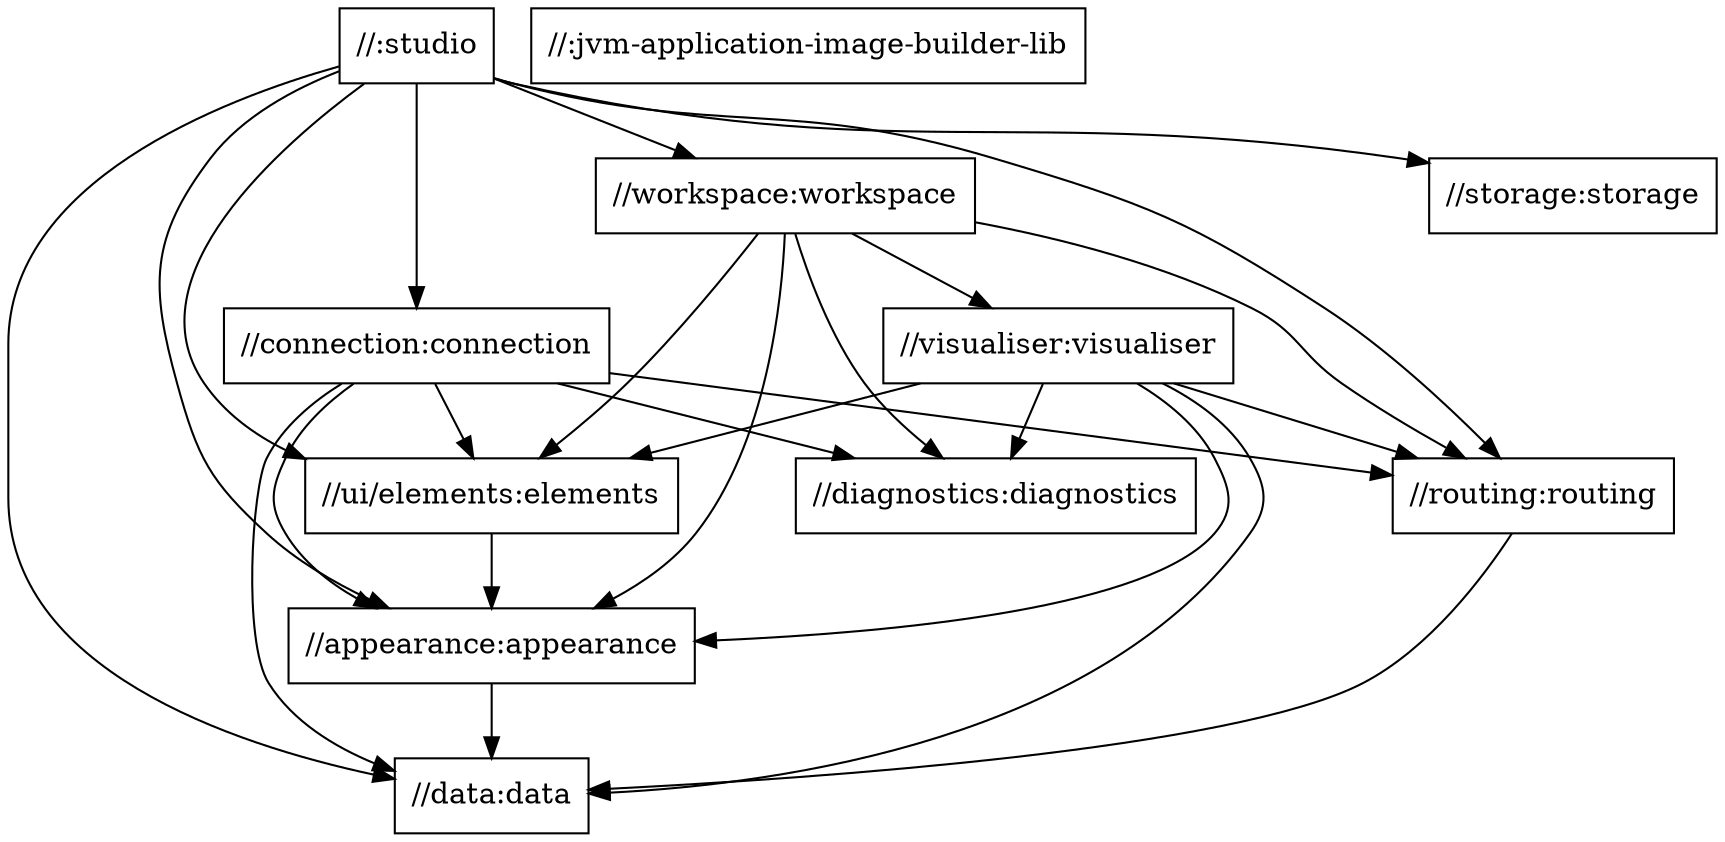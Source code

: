 digraph mygraph {
  node [shape=box];
  "//:studio"
  "//:studio" -> "//appearance:appearance"
  "//:studio" -> "//workspace:workspace"
  "//:studio" -> "//connection:connection"
  "//:studio" -> "//data:data"
  "//:studio" -> "//storage:storage"
  "//:studio" -> "//routing:routing"
  "//:studio" -> "//ui/elements:elements"
  "//connection:connection"
  "//connection:connection" -> "//appearance:appearance"
  "//connection:connection" -> "//data:data"
  "//connection:connection" -> "//diagnostics:diagnostics"
  "//connection:connection" -> "//routing:routing"
  "//connection:connection" -> "//ui/elements:elements"
  "//storage:storage"
  "//workspace:workspace"
  "//workspace:workspace" -> "//appearance:appearance"
  "//workspace:workspace" -> "//diagnostics:diagnostics"
  "//workspace:workspace" -> "//routing:routing"
  "//workspace:workspace" -> "//ui/elements:elements"
  "//workspace:workspace" -> "//visualiser:visualiser"
  "//visualiser:visualiser"
  "//visualiser:visualiser" -> "//appearance:appearance"
  "//visualiser:visualiser" -> "//data:data"
  "//visualiser:visualiser" -> "//diagnostics:diagnostics"
  "//visualiser:visualiser" -> "//routing:routing"
  "//visualiser:visualiser" -> "//ui/elements:elements"
  "//ui/elements:elements"
  "//ui/elements:elements" -> "//appearance:appearance"
  "//routing:routing"
  "//routing:routing" -> "//data:data"
  "//diagnostics:diagnostics"
  "//:jvm-application-image-builder-lib"
  "//appearance:appearance"
  "//appearance:appearance" -> "//data:data"
  "//data:data"
}
